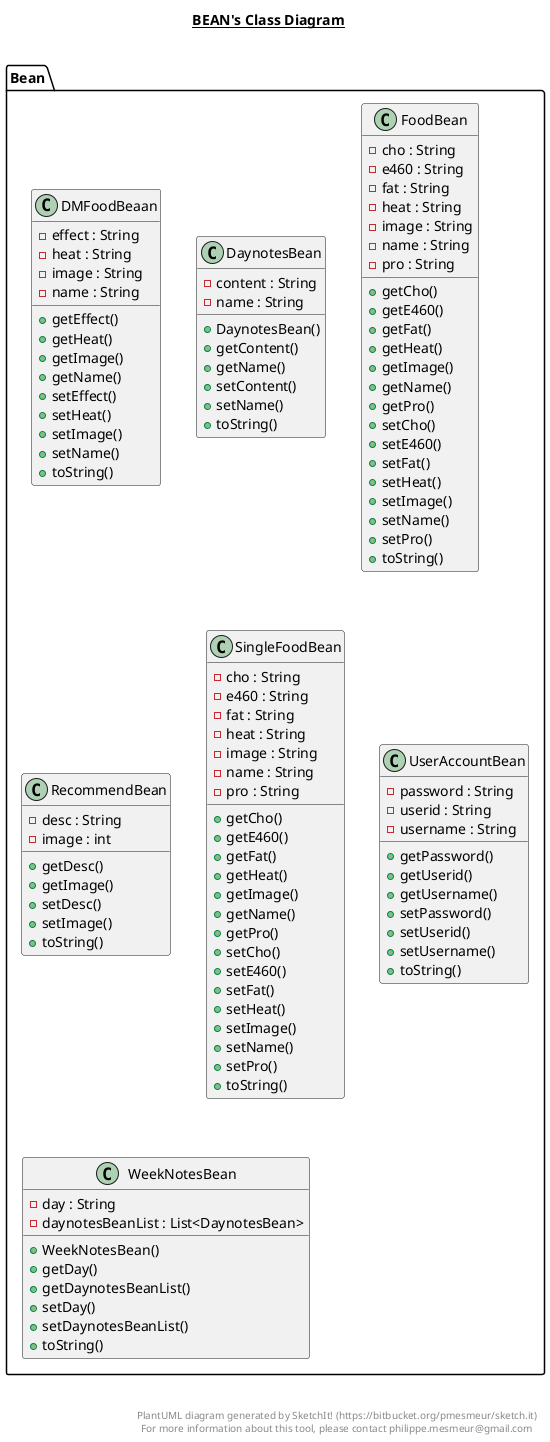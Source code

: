 @startuml

title __BEAN's Class Diagram__\n

  namespace Bean {
    class Bean.DMFoodBeaan {
        - effect : String
        - heat : String
        - image : String
        - name : String
        + getEffect()
        + getHeat()
        + getImage()
        + getName()
        + setEffect()
        + setHeat()
        + setImage()
        + setName()
        + toString()
    }
  }
  

  namespace Bean {
    class Bean.DaynotesBean {
        - content : String
        - name : String
        + DaynotesBean()
        + getContent()
        + getName()
        + setContent()
        + setName()
        + toString()
    }
  }
  

  namespace Bean {
    class Bean.FoodBean {
        - cho : String
        - e460 : String
        - fat : String
        - heat : String
        - image : String
        - name : String
        - pro : String
        + getCho()
        + getE460()
        + getFat()
        + getHeat()
        + getImage()
        + getName()
        + getPro()
        + setCho()
        + setE460()
        + setFat()
        + setHeat()
        + setImage()
        + setName()
        + setPro()
        + toString()
    }
  }
  

  namespace Bean {
    class Bean.RecommendBean {
        - desc : String
        - image : int
        + getDesc()
        + getImage()
        + setDesc()
        + setImage()
        + toString()
    }
  }
  

  namespace Bean {
    class Bean.SingleFoodBean {
        - cho : String
        - e460 : String
        - fat : String
        - heat : String
        - image : String
        - name : String
        - pro : String
        + getCho()
        + getE460()
        + getFat()
        + getHeat()
        + getImage()
        + getName()
        + getPro()
        + setCho()
        + setE460()
        + setFat()
        + setHeat()
        + setImage()
        + setName()
        + setPro()
        + toString()
    }
  }
  

  namespace Bean {
    class Bean.UserAccountBean {
        - password : String
        - userid : String
        - username : String
        + getPassword()
        + getUserid()
        + getUsername()
        + setPassword()
        + setUserid()
        + setUsername()
        + toString()
    }
  }
  

  namespace Bean {
    class Bean.WeekNotesBean {
        - day : String
        - daynotesBeanList : List<DaynotesBean>
        + WeekNotesBean()
        + getDay()
        + getDaynotesBeanList()
        + setDay()
        + setDaynotesBeanList()
        + toString()
    }
  }
  



right footer


PlantUML diagram generated by SketchIt! (https://bitbucket.org/pmesmeur/sketch.it)
For more information about this tool, please contact philippe.mesmeur@gmail.com
endfooter

@enduml
